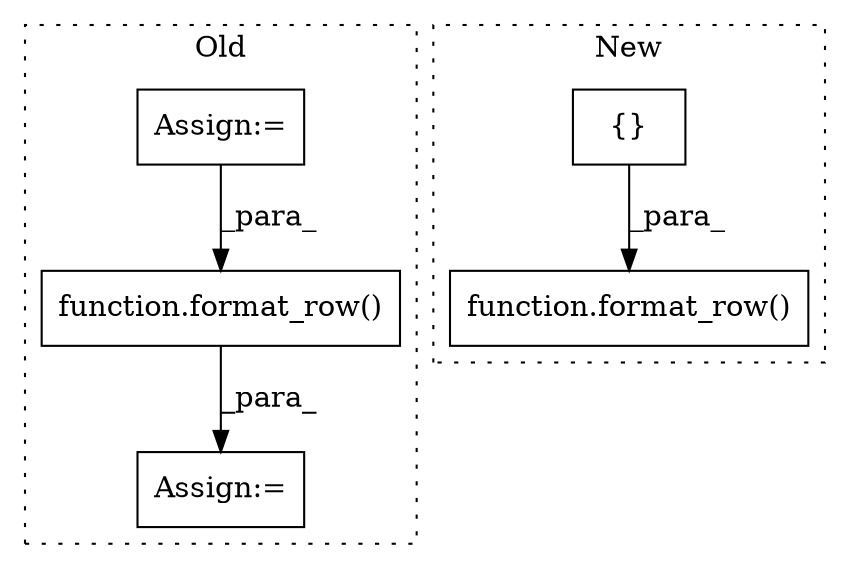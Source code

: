 digraph G {
subgraph cluster0 {
1 [label="function.format_row()" a="75" s="9451,9504" l="11,1" shape="box"];
4 [label="Assign:=" a="68" s="9394" l="3" shape="box"];
5 [label="Assign:=" a="68" s="9711" l="4" shape="box"];
label = "Old";
style="dotted";
}
subgraph cluster1 {
2 [label="{}" a="95" s="10815,10960" l="10,6" shape="box"];
3 [label="function.format_row()" a="75" s="11048,11104" l="11,1" shape="box"];
label = "New";
style="dotted";
}
1 -> 5 [label="_para_"];
2 -> 3 [label="_para_"];
4 -> 1 [label="_para_"];
}